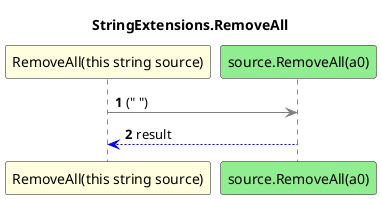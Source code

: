 @startuml StringExtensions.RemoveAll
title StringExtensions.RemoveAll
participant "RemoveAll(this string source)" as RemoveAll_p0 #LightYellow
participant "source.RemoveAll(a0)" as source_RemoveAll_a0 #LightGreen
autonumber
RemoveAll_p0 -[#grey]> source_RemoveAll_a0 : (" ")
source_RemoveAll_a0 -[#blue]-> RemoveAll_p0 : result
@enduml
